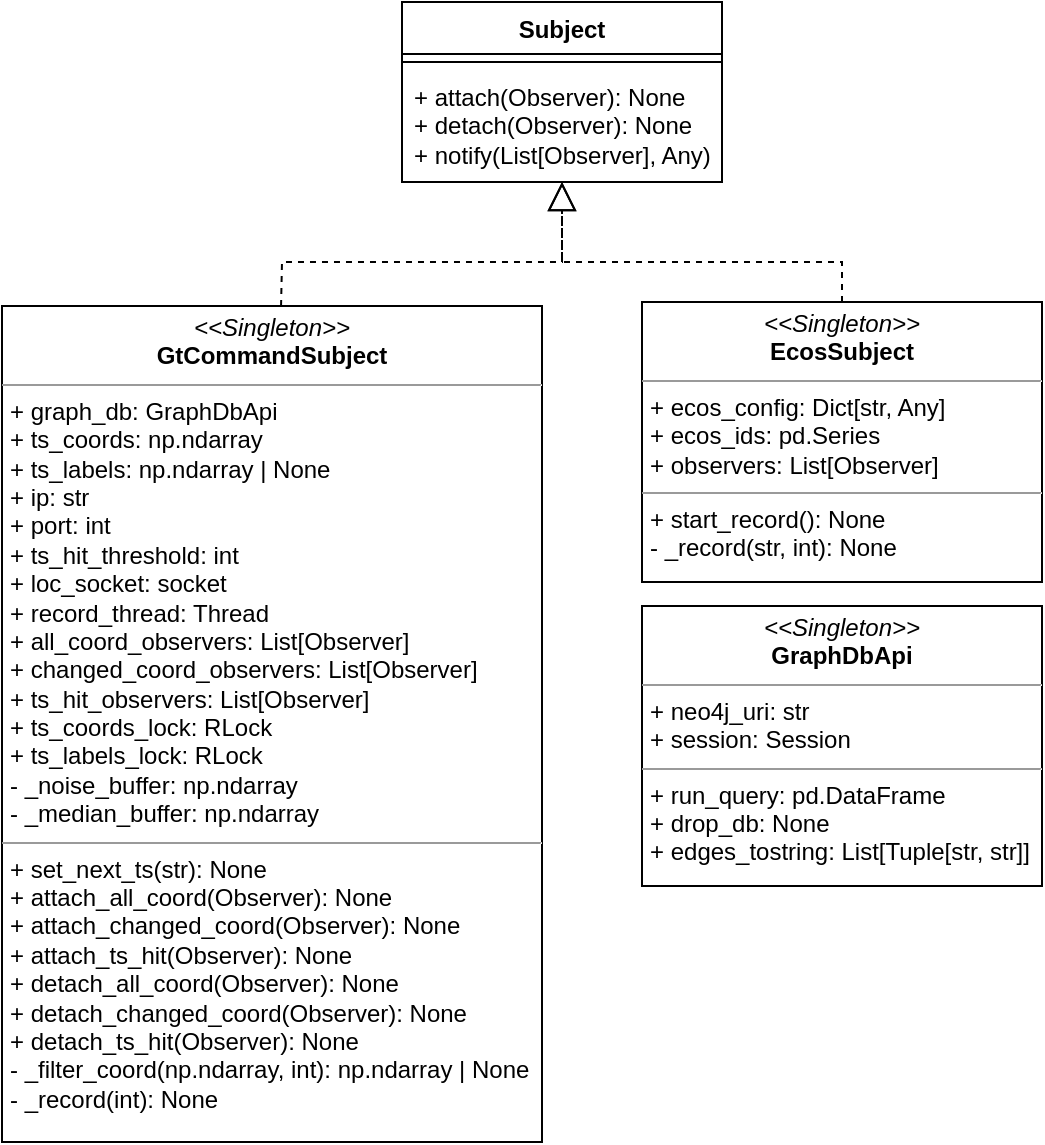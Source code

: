 <mxfile version="24.0.7" type="github">
  <diagram name="Page-1" id="31kL542jptBf9IF8P8UT">
    <mxGraphModel dx="-393" dy="497" grid="1" gridSize="10" guides="1" tooltips="1" connect="1" arrows="1" fold="1" page="1" pageScale="1" pageWidth="850" pageHeight="1100" math="0" shadow="0">
      <root>
        <mxCell id="0" />
        <mxCell id="1" parent="0" />
        <mxCell id="1zcbpxARIGvhw2aFm4UJ-1" value="Subject" style="swimlane;fontStyle=1;align=center;verticalAlign=top;childLayout=stackLayout;horizontal=1;startSize=26;horizontalStack=0;resizeParent=1;resizeParentMax=0;resizeLast=0;collapsible=1;marginBottom=0;whiteSpace=wrap;html=1;" parent="1" vertex="1">
          <mxGeometry x="1070" y="10" width="160" height="90" as="geometry" />
        </mxCell>
        <mxCell id="1zcbpxARIGvhw2aFm4UJ-2" value="" style="line;strokeWidth=1;fillColor=none;align=left;verticalAlign=middle;spacingTop=-1;spacingLeft=3;spacingRight=3;rotatable=0;labelPosition=right;points=[];portConstraint=eastwest;strokeColor=inherit;" parent="1zcbpxARIGvhw2aFm4UJ-1" vertex="1">
          <mxGeometry y="26" width="160" height="8" as="geometry" />
        </mxCell>
        <mxCell id="1zcbpxARIGvhw2aFm4UJ-3" value="+ attach(Observer): None&lt;br&gt;+ detach(Observer): None&lt;br&gt;+ notify(List[Observer], Any)" style="text;strokeColor=none;fillColor=none;align=left;verticalAlign=top;spacingLeft=4;spacingRight=4;overflow=hidden;rotatable=0;points=[[0,0.5],[1,0.5]];portConstraint=eastwest;whiteSpace=wrap;html=1;" parent="1zcbpxARIGvhw2aFm4UJ-1" vertex="1">
          <mxGeometry y="34" width="160" height="56" as="geometry" />
        </mxCell>
        <mxCell id="1zcbpxARIGvhw2aFm4UJ-4" value="" style="endArrow=block;dashed=1;endFill=0;endSize=12;html=1;rounded=0;" parent="1" source="1zcbpxARIGvhw2aFm4UJ-8" edge="1">
          <mxGeometry width="160" relative="1" as="geometry">
            <mxPoint x="1010" y="160" as="sourcePoint" />
            <mxPoint x="1150" y="100" as="targetPoint" />
            <Array as="points">
              <mxPoint x="1010" y="140" />
              <mxPoint x="1150" y="140" />
            </Array>
          </mxGeometry>
        </mxCell>
        <mxCell id="1zcbpxARIGvhw2aFm4UJ-5" value="" style="endArrow=block;dashed=1;endFill=0;endSize=12;html=1;rounded=0;" parent="1" source="1zcbpxARIGvhw2aFm4UJ-6" edge="1">
          <mxGeometry width="160" relative="1" as="geometry">
            <mxPoint x="1290" y="160" as="sourcePoint" />
            <mxPoint x="1150" y="100" as="targetPoint" />
            <Array as="points">
              <mxPoint x="1290" y="140" />
              <mxPoint x="1150" y="140" />
            </Array>
          </mxGeometry>
        </mxCell>
        <mxCell id="1zcbpxARIGvhw2aFm4UJ-6" value="&lt;p style=&quot;margin:0px;margin-top:4px;text-align:center;&quot;&gt;&lt;i&gt;&amp;lt;&amp;lt;Singleton&amp;gt;&amp;gt;&lt;/i&gt;&lt;br&gt;&lt;b&gt;EcosSubject&lt;/b&gt;&lt;/p&gt;&lt;hr size=&quot;1&quot;&gt;&lt;p style=&quot;margin:0px;margin-left:4px;&quot;&gt;+ ecos_config: Dict[str, Any]&lt;br style=&quot;border-color: var(--border-color);&quot;&gt;+ ecos_ids: pd.Series&lt;br style=&quot;border-color: var(--border-color);&quot;&gt;+ observers: List[Observer]&lt;br&gt;&lt;/p&gt;&lt;hr size=&quot;1&quot;&gt;&lt;p style=&quot;margin:0px;margin-left:4px;&quot;&gt;+ start_record(): None&lt;br style=&quot;border-color: var(--border-color);&quot;&gt;- _record(str, int): None&lt;br&gt;&lt;/p&gt;" style="verticalAlign=top;align=left;overflow=fill;fontSize=12;fontFamily=Helvetica;html=1;whiteSpace=wrap;" parent="1" vertex="1">
          <mxGeometry x="1190" y="160" width="200" height="140" as="geometry" />
        </mxCell>
        <mxCell id="1zcbpxARIGvhw2aFm4UJ-7" value="&lt;p style=&quot;margin:0px;margin-top:4px;text-align:center;&quot;&gt;&lt;i&gt;&amp;lt;&amp;lt;Singleton&amp;gt;&amp;gt;&lt;/i&gt;&lt;br&gt;&lt;b&gt;GraphDbApi&lt;/b&gt;&lt;/p&gt;&lt;hr size=&quot;1&quot;&gt;&lt;p style=&quot;margin:0px;margin-left:4px;&quot;&gt;+ neo4j_uri: str&lt;br style=&quot;border-color: var(--border-color);&quot;&gt;+ session: Session&lt;br&gt;&lt;/p&gt;&lt;hr size=&quot;1&quot;&gt;&lt;p style=&quot;margin:0px;margin-left:4px;&quot;&gt;+ run_query: pd.DataFrame&lt;br style=&quot;border-color: var(--border-color);&quot;&gt;+ drop_db: None&lt;br style=&quot;border-color: var(--border-color);&quot;&gt;+ edges_tostring: List[Tuple[str, str]]&lt;br&gt;&lt;/p&gt;" style="verticalAlign=top;align=left;overflow=fill;fontSize=12;fontFamily=Helvetica;html=1;whiteSpace=wrap;" parent="1" vertex="1">
          <mxGeometry x="1190" y="312" width="200" height="140" as="geometry" />
        </mxCell>
        <mxCell id="1zcbpxARIGvhw2aFm4UJ-8" value="&lt;p style=&quot;margin:0px;margin-top:4px;text-align:center;&quot;&gt;&lt;i&gt;&amp;lt;&amp;lt;Singleton&amp;gt;&amp;gt;&lt;/i&gt;&lt;br&gt;&lt;b&gt;GtCommandSubject&lt;/b&gt;&lt;/p&gt;&lt;hr size=&quot;1&quot;&gt;&lt;p style=&quot;margin:0px;margin-left:4px;&quot;&gt;+ graph_db: GraphDbApi&lt;br style=&quot;border-color: var(--border-color);&quot;&gt;+ ts_coords: np.ndarray&lt;br style=&quot;border-color: var(--border-color);&quot;&gt;+ ts_labels: np.ndarray | None&lt;br style=&quot;border-color: var(--border-color);&quot;&gt;+ ip: str&lt;br style=&quot;border-color: var(--border-color);&quot;&gt;+ port: int&lt;br style=&quot;border-color: var(--border-color);&quot;&gt;+ ts_hit_threshold: int&lt;br style=&quot;border-color: var(--border-color);&quot;&gt;+ loc_socket: socket&lt;br style=&quot;border-color: var(--border-color);&quot;&gt;+ record_thread: Thread&lt;br style=&quot;border-color: var(--border-color);&quot;&gt;+ all_coord_observers: List[Observer]&lt;br style=&quot;border-color: var(--border-color);&quot;&gt;+ changed_coord_observers: List[Observer]&lt;/p&gt;&lt;p style=&quot;margin:0px;margin-left:4px;&quot;&gt;+ ts_hit_observers: List[Observer]&lt;/p&gt;&lt;p style=&quot;margin:0px;margin-left:4px;&quot;&gt;+ ts_coords_lock: RLock&lt;/p&gt;&lt;p style=&quot;margin:0px;margin-left:4px;&quot;&gt;+ ts_labels_lock: RLock&lt;br&gt;&lt;/p&gt;&lt;p style=&quot;margin:0px;margin-left:4px;&quot;&gt;- _noise_buffer: np.ndarray&lt;br style=&quot;border-color: var(--border-color);&quot;&gt;- _median_buffer: np.ndarray&lt;br&gt;&lt;/p&gt;&lt;hr size=&quot;1&quot;&gt;&lt;p style=&quot;margin:0px;margin-left:4px;&quot;&gt;+ set_next_ts(str): None&lt;/p&gt;&lt;p style=&quot;margin:0px;margin-left:4px;&quot;&gt;+ attach_all_coord(Observer): None&lt;/p&gt;&lt;p style=&quot;margin:0px;margin-left:4px;&quot;&gt;+ attach_changed_coord(Observer): None&lt;/p&gt;&lt;p style=&quot;margin:0px;margin-left:4px;&quot;&gt;+ attach_ts_hit(Observer): None&lt;/p&gt;&lt;p style=&quot;margin:0px;margin-left:4px;&quot;&gt;+ detach_all_coord(Observer): None&lt;/p&gt;&lt;p style=&quot;margin:0px;margin-left:4px;&quot;&gt;+ detach_changed_coord(Observer): None&lt;/p&gt;&lt;p style=&quot;margin:0px;margin-left:4px;&quot;&gt;+ detach_ts_hit(Observer): None&lt;/p&gt;&lt;p style=&quot;margin:0px;margin-left:4px;&quot;&gt;&lt;/p&gt;&lt;p style=&quot;margin:0px;margin-left:4px;&quot;&gt;- _filter_coord(np.ndarray, int): np.ndarray | None&lt;br style=&quot;border-color: var(--border-color);&quot;&gt;- _record(int): None&lt;/p&gt;&lt;p style=&quot;margin:0px;margin-left:4px;&quot;&gt;&lt;br&gt;&lt;/p&gt;" style="verticalAlign=top;align=left;overflow=fill;fontSize=12;fontFamily=Helvetica;html=1;whiteSpace=wrap;" parent="1" vertex="1">
          <mxGeometry x="870" y="162" width="270" height="418" as="geometry" />
        </mxCell>
      </root>
    </mxGraphModel>
  </diagram>
</mxfile>
